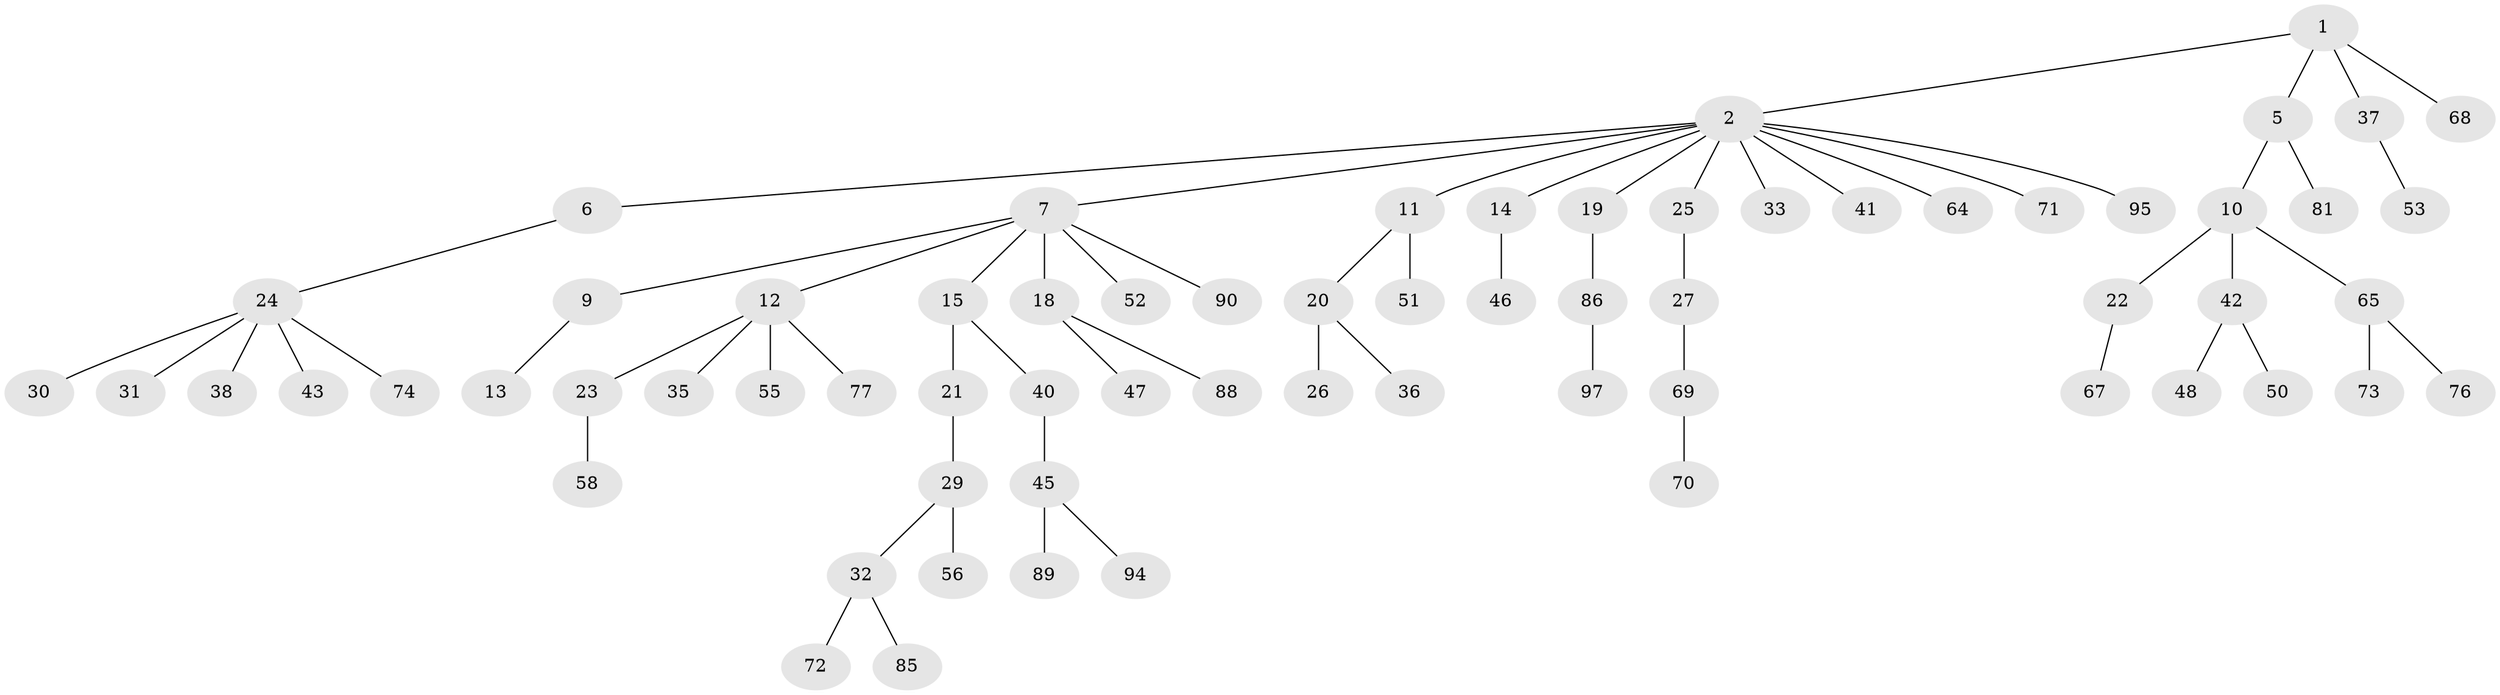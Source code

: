 // original degree distribution, {3: 0.18, 8: 0.01, 6: 0.03, 2: 0.16, 4: 0.08, 1: 0.54}
// Generated by graph-tools (version 1.1) at 2025/38/02/21/25 10:38:55]
// undirected, 67 vertices, 66 edges
graph export_dot {
graph [start="1"]
  node [color=gray90,style=filled];
  1 [super="+3"];
  2 [super="+4"];
  5 [super="+60"];
  6 [super="+49"];
  7 [super="+8"];
  9;
  10;
  11 [super="+75"];
  12 [super="+17"];
  13 [super="+54"];
  14 [super="+16"];
  15 [super="+83"];
  18 [super="+28"];
  19 [super="+63"];
  20 [super="+79"];
  21 [super="+82"];
  22 [super="+62"];
  23 [super="+96"];
  24 [super="+61"];
  25 [super="+57"];
  26 [super="+39"];
  27 [super="+34"];
  29 [super="+84"];
  30 [super="+78"];
  31;
  32 [super="+100"];
  33;
  35 [super="+80"];
  36;
  37;
  38 [super="+44"];
  40;
  41 [super="+99"];
  42 [super="+91"];
  43;
  45 [super="+59"];
  46;
  47;
  48;
  50;
  51;
  52;
  53 [super="+92"];
  55 [super="+87"];
  56;
  58;
  64;
  65 [super="+66"];
  67;
  68;
  69 [super="+98"];
  70;
  71;
  72;
  73;
  74;
  76;
  77;
  81;
  85;
  86 [super="+93"];
  88;
  89;
  90;
  94;
  95;
  97;
  1 -- 2;
  1 -- 37;
  1 -- 68;
  1 -- 5;
  2 -- 6;
  2 -- 25;
  2 -- 33;
  2 -- 41;
  2 -- 71;
  2 -- 95;
  2 -- 64;
  2 -- 19;
  2 -- 7;
  2 -- 11;
  2 -- 14;
  5 -- 10;
  5 -- 81;
  6 -- 24;
  7 -- 9;
  7 -- 18;
  7 -- 52;
  7 -- 90;
  7 -- 12;
  7 -- 15;
  9 -- 13;
  10 -- 22;
  10 -- 42;
  10 -- 65;
  11 -- 20;
  11 -- 51;
  12 -- 55;
  12 -- 77;
  12 -- 35;
  12 -- 23;
  14 -- 46;
  15 -- 21;
  15 -- 40;
  18 -- 88;
  18 -- 47;
  19 -- 86;
  20 -- 26;
  20 -- 36;
  21 -- 29;
  22 -- 67;
  23 -- 58;
  24 -- 30;
  24 -- 31;
  24 -- 38;
  24 -- 43;
  24 -- 74;
  25 -- 27;
  27 -- 69;
  29 -- 32;
  29 -- 56;
  32 -- 72;
  32 -- 85;
  37 -- 53;
  40 -- 45;
  42 -- 48;
  42 -- 50;
  45 -- 89;
  45 -- 94;
  65 -- 76;
  65 -- 73;
  69 -- 70;
  86 -- 97;
}
